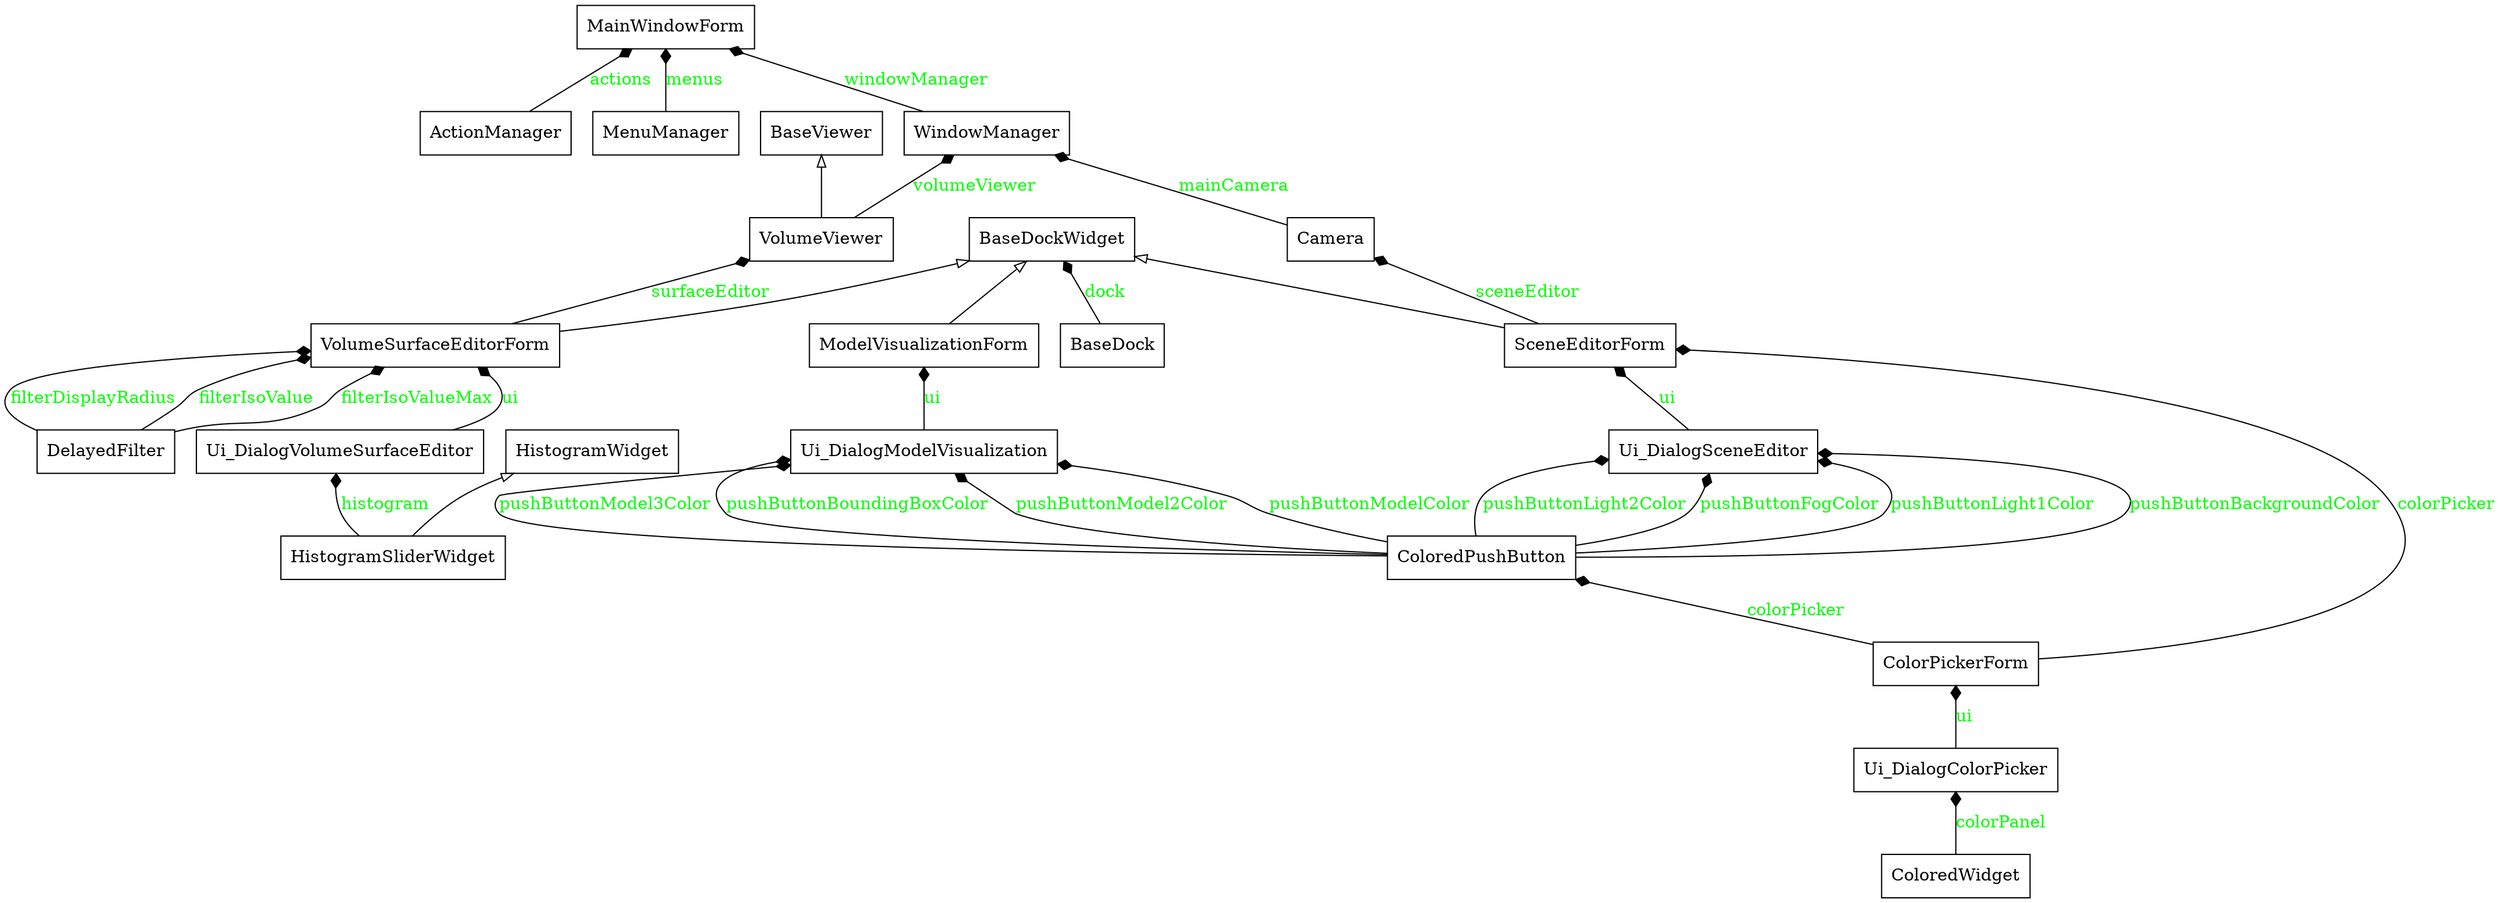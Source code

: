 digraph "classes_gorg" {
charset="utf-8"
rankdir=BT
"0" [label="ActionManager", shape="record"];
"1" [label="BaseDock", shape="record"];
"2" [label="BaseDockWidget", shape="record"];
"3" [label="BaseViewer", shape="record"];
"4" [label="Camera", shape="record"];
"5" [label="ColorPickerForm", shape="record"];
"6" [label="ColoredPushButton", shape="record"];
"7" [label="ColoredWidget", shape="record"];
"8" [label="DelayedFilter", shape="record"];
"9" [label="HistogramSliderWidget", shape="record"];
"10" [label="HistogramWidget", shape="record"];
"11" [label="MainWindowForm", shape="record"];
"12" [label="MenuManager", shape="record"];
"13" [label="ModelVisualizationForm", shape="record"];
"14" [label="SceneEditorForm", shape="record"];
"15" [label="Ui_DialogColorPicker", shape="record"];
"16" [label="Ui_DialogModelVisualization", shape="record"];
"17" [label="Ui_DialogSceneEditor", shape="record"];
"18" [label="Ui_DialogVolumeSurfaceEditor", shape="record"];
"19" [label="VolumeSurfaceEditorForm", shape="record"];
"20" [label="VolumeViewer", shape="record"];
"21" [label="WindowManager", shape="record"];
"9" -> "10" [arrowhead="empty", arrowtail="none"];
"13" -> "2" [arrowhead="empty", arrowtail="none"];
"14" -> "2" [arrowhead="empty", arrowtail="none"];
"19" -> "2" [arrowhead="empty", arrowtail="none"];
"20" -> "3" [arrowhead="empty", arrowtail="none"];
"0" -> "11" [arrowhead="diamond", arrowtail="none", fontcolor="green", label="actions", style="solid"];
"1" -> "2" [arrowhead="diamond", arrowtail="none", fontcolor="green", label="dock", style="solid"];
"4" -> "21" [arrowhead="diamond", arrowtail="none", fontcolor="green", label="mainCamera", style="solid"];
"5" -> "6" [arrowhead="diamond", arrowtail="none", fontcolor="green", label="colorPicker", style="solid"];
"5" -> "14" [arrowhead="diamond", arrowtail="none", fontcolor="green", label="colorPicker", style="solid"];
"6" -> "16" [arrowhead="diamond", arrowtail="none", fontcolor="green", label="pushButtonBoundingBoxColor", style="solid"];
"6" -> "16" [arrowhead="diamond", arrowtail="none", fontcolor="green", label="pushButtonModel2Color", style="solid"];
"6" -> "16" [arrowhead="diamond", arrowtail="none", fontcolor="green", label="pushButtonModelColor", style="solid"];
"6" -> "16" [arrowhead="diamond", arrowtail="none", fontcolor="green", label="pushButtonModel3Color", style="solid"];
"6" -> "17" [arrowhead="diamond", arrowtail="none", fontcolor="green", label="pushButtonBackgroundColor", style="solid"];
"6" -> "17" [arrowhead="diamond", arrowtail="none", fontcolor="green", label="pushButtonLight2Color", style="solid"];
"6" -> "17" [arrowhead="diamond", arrowtail="none", fontcolor="green", label="pushButtonFogColor", style="solid"];
"6" -> "17" [arrowhead="diamond", arrowtail="none", fontcolor="green", label="pushButtonLight1Color", style="solid"];
"7" -> "15" [arrowhead="diamond", arrowtail="none", fontcolor="green", label="colorPanel", style="solid"];
"8" -> "19" [arrowhead="diamond", arrowtail="none", fontcolor="green", label="filterIsoValueMax", style="solid"];
"8" -> "19" [arrowhead="diamond", arrowtail="none", fontcolor="green", label="filterDisplayRadius", style="solid"];
"8" -> "19" [arrowhead="diamond", arrowtail="none", fontcolor="green", label="filterIsoValue", style="solid"];
"9" -> "18" [arrowhead="diamond", arrowtail="none", fontcolor="green", label="histogram", style="solid"];
"12" -> "11" [arrowhead="diamond", arrowtail="none", fontcolor="green", label="menus", style="solid"];
"14" -> "4" [arrowhead="diamond", arrowtail="none", fontcolor="green", label="sceneEditor", style="solid"];
"15" -> "5" [arrowhead="diamond", arrowtail="none", fontcolor="green", label="ui", style="solid"];
"16" -> "13" [arrowhead="diamond", arrowtail="none", fontcolor="green", label="ui", style="solid"];
"17" -> "14" [arrowhead="diamond", arrowtail="none", fontcolor="green", label="ui", style="solid"];
"18" -> "19" [arrowhead="diamond", arrowtail="none", fontcolor="green", label="ui", style="solid"];
"19" -> "20" [arrowhead="diamond", arrowtail="none", fontcolor="green", label="surfaceEditor", style="solid"];
"20" -> "21" [arrowhead="diamond", arrowtail="none", fontcolor="green", label="volumeViewer", style="solid"];
"21" -> "11" [arrowhead="diamond", arrowtail="none", fontcolor="green", label="windowManager", style="solid"];
}
